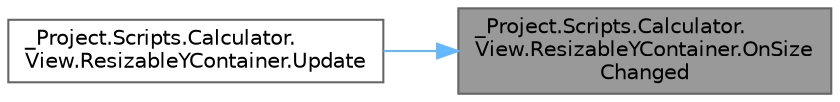 digraph "_Project.Scripts.Calculator.View.ResizableYContainer.OnSizeChanged"
{
 // LATEX_PDF_SIZE
  bgcolor="transparent";
  edge [fontname=Helvetica,fontsize=10,labelfontname=Helvetica,labelfontsize=10];
  node [fontname=Helvetica,fontsize=10,shape=box,height=0.2,width=0.4];
  rankdir="RL";
  Node1 [id="Node000001",label="_Project.Scripts.Calculator.\lView.ResizableYContainer.OnSize\lChanged",height=0.2,width=0.4,color="gray40", fillcolor="grey60", style="filled", fontcolor="black",tooltip="Метод для обновления размера RectTransform текущего объекта"];
  Node1 -> Node2 [id="edge1_Node000001_Node000002",dir="back",color="steelblue1",style="solid",tooltip=" "];
  Node2 [id="Node000002",label="_Project.Scripts.Calculator.\lView.ResizableYContainer.Update",height=0.2,width=0.4,color="grey40", fillcolor="white", style="filled",URL="$class___project_1_1_scripts_1_1_calculator_1_1_view_1_1_resizable_y_container.html#a127e55253bf51de1fa91e7111edd7dc7",tooltip="Метод для считывания изменений размера целевого RectTransform."];
}
